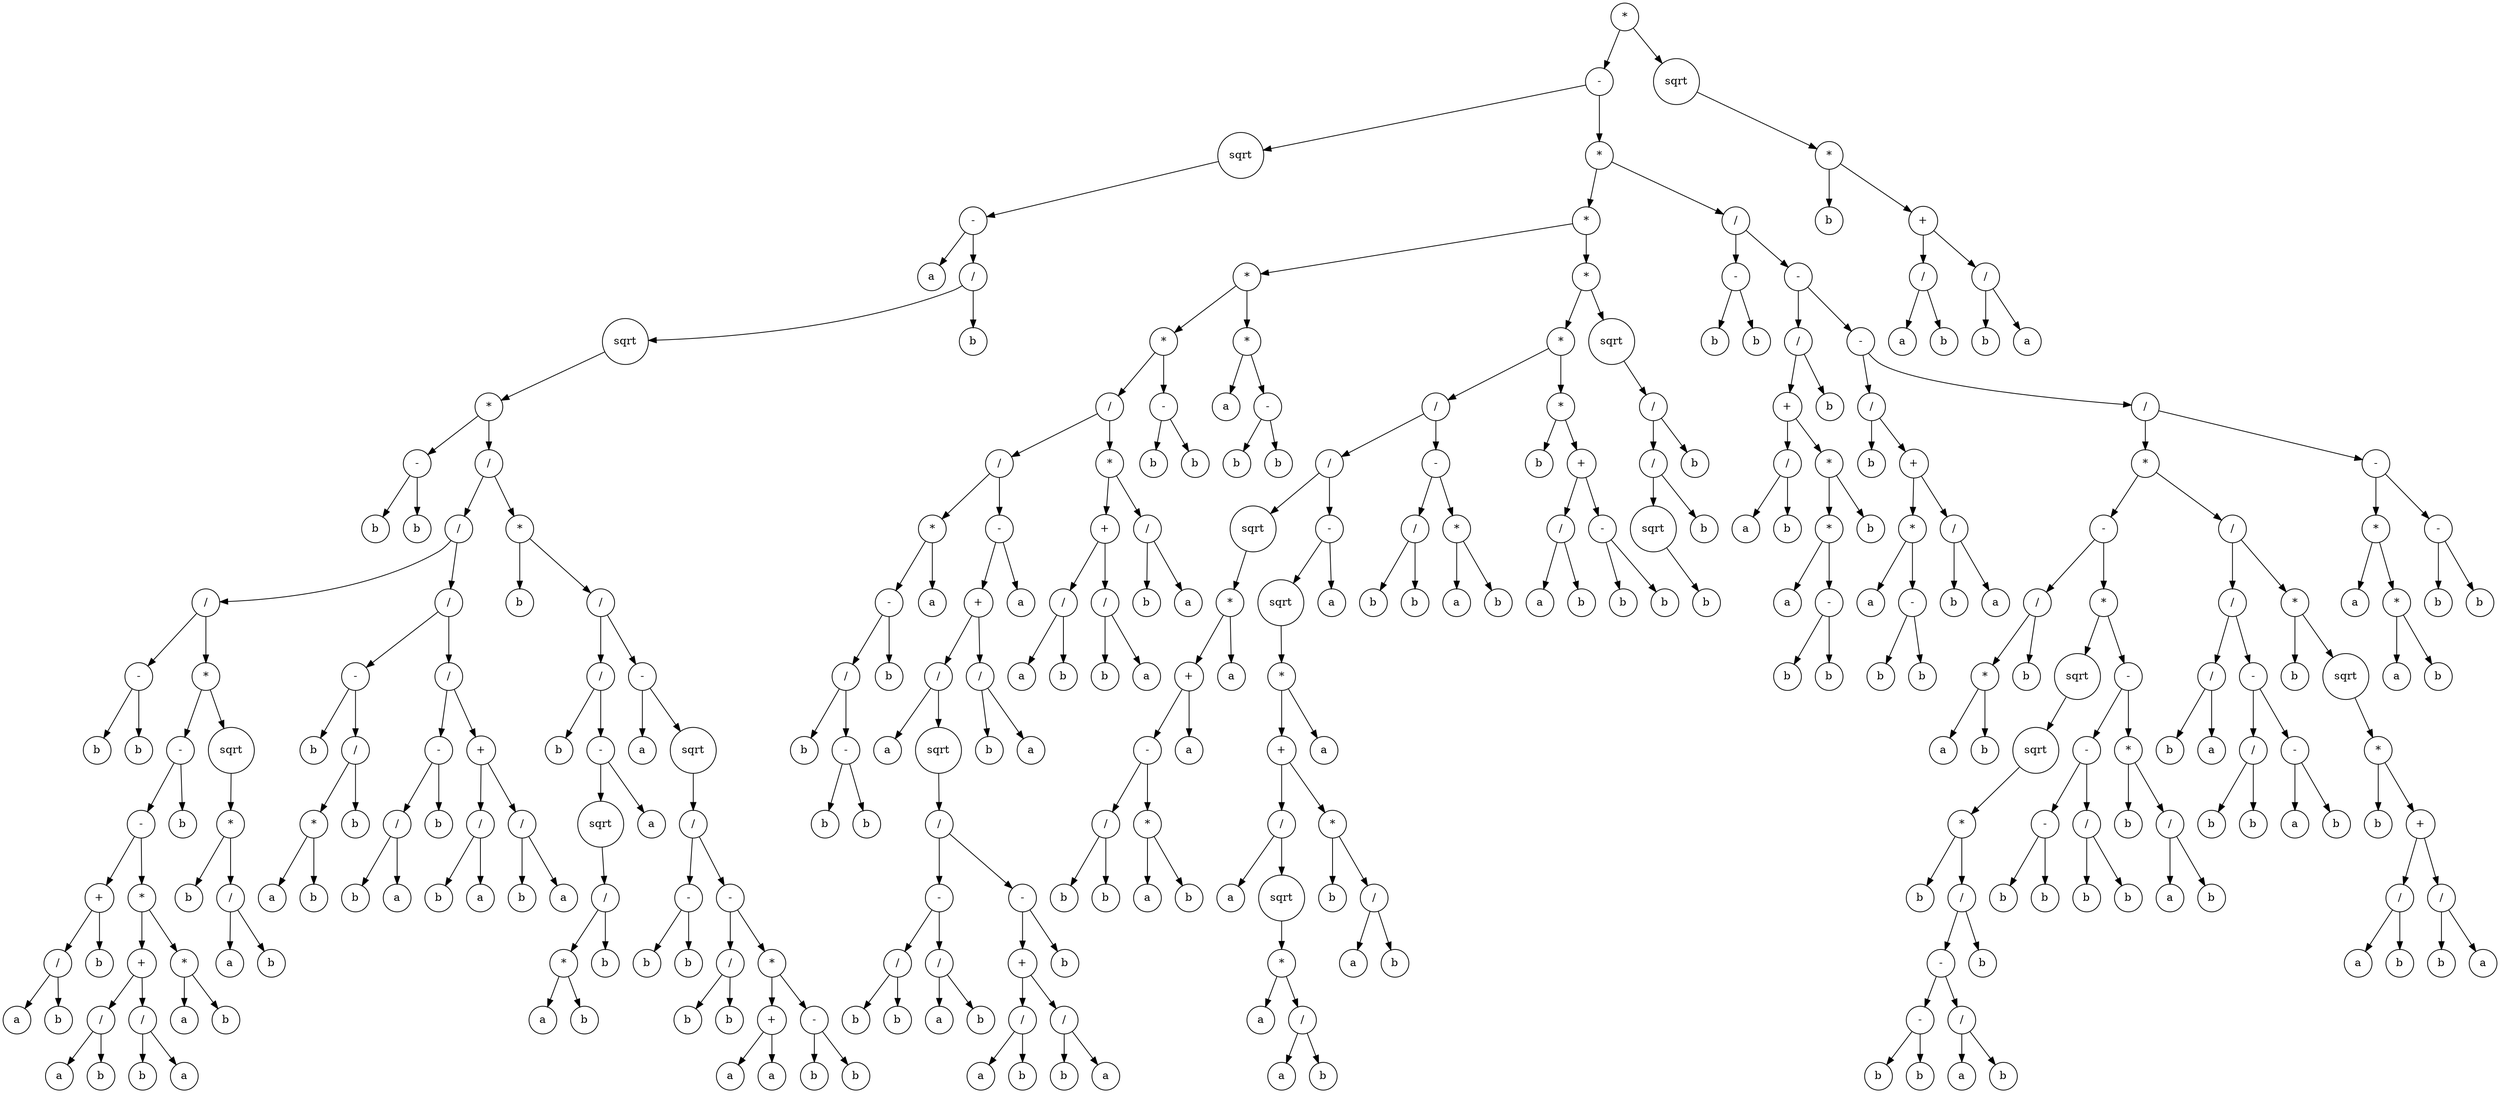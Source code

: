 digraph g {
graph [ordering=out];
node [shape=circle];
n[label = "*"];
n0[label = "-"];
n00[label = "sqrt"];
n000[label = "-"];
n0000[label = "a"];
n000 -> n0000;
n0001[label = "/"];
n00010[label = "sqrt"];
n000100[label = "*"];
n0001000[label = "-"];
n00010000[label = "b"];
n0001000 -> n00010000;
n00010001[label = "b"];
n0001000 -> n00010001;
n000100 -> n0001000;
n0001001[label = "/"];
n00010010[label = "/"];
n000100100[label = "/"];
n0001001000[label = "-"];
n00010010000[label = "b"];
n0001001000 -> n00010010000;
n00010010001[label = "b"];
n0001001000 -> n00010010001;
n000100100 -> n0001001000;
n0001001001[label = "*"];
n00010010010[label = "-"];
n000100100100[label = "-"];
n0001001001000[label = "+"];
n00010010010000[label = "/"];
n000100100100000[label = "a"];
n00010010010000 -> n000100100100000;
n000100100100001[label = "b"];
n00010010010000 -> n000100100100001;
n0001001001000 -> n00010010010000;
n00010010010001[label = "b"];
n0001001001000 -> n00010010010001;
n000100100100 -> n0001001001000;
n0001001001001[label = "*"];
n00010010010010[label = "+"];
n000100100100100[label = "/"];
n0001001001001000[label = "a"];
n000100100100100 -> n0001001001001000;
n0001001001001001[label = "b"];
n000100100100100 -> n0001001001001001;
n00010010010010 -> n000100100100100;
n000100100100101[label = "/"];
n0001001001001010[label = "b"];
n000100100100101 -> n0001001001001010;
n0001001001001011[label = "a"];
n000100100100101 -> n0001001001001011;
n00010010010010 -> n000100100100101;
n0001001001001 -> n00010010010010;
n00010010010011[label = "*"];
n000100100100110[label = "a"];
n00010010010011 -> n000100100100110;
n000100100100111[label = "b"];
n00010010010011 -> n000100100100111;
n0001001001001 -> n00010010010011;
n000100100100 -> n0001001001001;
n00010010010 -> n000100100100;
n000100100101[label = "b"];
n00010010010 -> n000100100101;
n0001001001 -> n00010010010;
n00010010011[label = "sqrt"];
n000100100110[label = "*"];
n0001001001100[label = "b"];
n000100100110 -> n0001001001100;
n0001001001101[label = "/"];
n00010010011010[label = "a"];
n0001001001101 -> n00010010011010;
n00010010011011[label = "b"];
n0001001001101 -> n00010010011011;
n000100100110 -> n0001001001101;
n00010010011 -> n000100100110;
n0001001001 -> n00010010011;
n000100100 -> n0001001001;
n00010010 -> n000100100;
n000100101[label = "/"];
n0001001010[label = "-"];
n00010010100[label = "b"];
n0001001010 -> n00010010100;
n00010010101[label = "/"];
n000100101010[label = "*"];
n0001001010100[label = "a"];
n000100101010 -> n0001001010100;
n0001001010101[label = "b"];
n000100101010 -> n0001001010101;
n00010010101 -> n000100101010;
n000100101011[label = "b"];
n00010010101 -> n000100101011;
n0001001010 -> n00010010101;
n000100101 -> n0001001010;
n0001001011[label = "/"];
n00010010110[label = "-"];
n000100101100[label = "/"];
n0001001011000[label = "b"];
n000100101100 -> n0001001011000;
n0001001011001[label = "a"];
n000100101100 -> n0001001011001;
n00010010110 -> n000100101100;
n000100101101[label = "b"];
n00010010110 -> n000100101101;
n0001001011 -> n00010010110;
n00010010111[label = "+"];
n000100101110[label = "/"];
n0001001011100[label = "b"];
n000100101110 -> n0001001011100;
n0001001011101[label = "a"];
n000100101110 -> n0001001011101;
n00010010111 -> n000100101110;
n000100101111[label = "/"];
n0001001011110[label = "b"];
n000100101111 -> n0001001011110;
n0001001011111[label = "a"];
n000100101111 -> n0001001011111;
n00010010111 -> n000100101111;
n0001001011 -> n00010010111;
n000100101 -> n0001001011;
n00010010 -> n000100101;
n0001001 -> n00010010;
n00010011[label = "*"];
n000100110[label = "b"];
n00010011 -> n000100110;
n000100111[label = "/"];
n0001001110[label = "/"];
n00010011100[label = "b"];
n0001001110 -> n00010011100;
n00010011101[label = "-"];
n000100111010[label = "sqrt"];
n0001001110100[label = "/"];
n00010011101000[label = "*"];
n000100111010000[label = "a"];
n00010011101000 -> n000100111010000;
n000100111010001[label = "b"];
n00010011101000 -> n000100111010001;
n0001001110100 -> n00010011101000;
n00010011101001[label = "b"];
n0001001110100 -> n00010011101001;
n000100111010 -> n0001001110100;
n00010011101 -> n000100111010;
n000100111011[label = "a"];
n00010011101 -> n000100111011;
n0001001110 -> n00010011101;
n000100111 -> n0001001110;
n0001001111[label = "-"];
n00010011110[label = "a"];
n0001001111 -> n00010011110;
n00010011111[label = "sqrt"];
n000100111110[label = "/"];
n0001001111100[label = "-"];
n00010011111000[label = "b"];
n0001001111100 -> n00010011111000;
n00010011111001[label = "b"];
n0001001111100 -> n00010011111001;
n000100111110 -> n0001001111100;
n0001001111101[label = "-"];
n00010011111010[label = "/"];
n000100111110100[label = "b"];
n00010011111010 -> n000100111110100;
n000100111110101[label = "b"];
n00010011111010 -> n000100111110101;
n0001001111101 -> n00010011111010;
n00010011111011[label = "*"];
n000100111110110[label = "+"];
n0001001111101100[label = "a"];
n000100111110110 -> n0001001111101100;
n0001001111101101[label = "a"];
n000100111110110 -> n0001001111101101;
n00010011111011 -> n000100111110110;
n000100111110111[label = "-"];
n0001001111101110[label = "b"];
n000100111110111 -> n0001001111101110;
n0001001111101111[label = "b"];
n000100111110111 -> n0001001111101111;
n00010011111011 -> n000100111110111;
n0001001111101 -> n00010011111011;
n000100111110 -> n0001001111101;
n00010011111 -> n000100111110;
n0001001111 -> n00010011111;
n000100111 -> n0001001111;
n00010011 -> n000100111;
n0001001 -> n00010011;
n000100 -> n0001001;
n00010 -> n000100;
n0001 -> n00010;
n00011[label = "b"];
n0001 -> n00011;
n000 -> n0001;
n00 -> n000;
n0 -> n00;
n01[label = "*"];
n010[label = "*"];
n0100[label = "*"];
n01000[label = "*"];
n010000[label = "/"];
n0100000[label = "/"];
n01000000[label = "*"];
n010000000[label = "-"];
n0100000000[label = "/"];
n01000000000[label = "b"];
n0100000000 -> n01000000000;
n01000000001[label = "-"];
n010000000010[label = "b"];
n01000000001 -> n010000000010;
n010000000011[label = "b"];
n01000000001 -> n010000000011;
n0100000000 -> n01000000001;
n010000000 -> n0100000000;
n0100000001[label = "b"];
n010000000 -> n0100000001;
n01000000 -> n010000000;
n010000001[label = "a"];
n01000000 -> n010000001;
n0100000 -> n01000000;
n01000001[label = "-"];
n010000010[label = "+"];
n0100000100[label = "/"];
n01000001000[label = "a"];
n0100000100 -> n01000001000;
n01000001001[label = "sqrt"];
n010000010010[label = "/"];
n0100000100100[label = "-"];
n01000001001000[label = "/"];
n010000010010000[label = "b"];
n01000001001000 -> n010000010010000;
n010000010010001[label = "b"];
n01000001001000 -> n010000010010001;
n0100000100100 -> n01000001001000;
n01000001001001[label = "/"];
n010000010010010[label = "a"];
n01000001001001 -> n010000010010010;
n010000010010011[label = "b"];
n01000001001001 -> n010000010010011;
n0100000100100 -> n01000001001001;
n010000010010 -> n0100000100100;
n0100000100101[label = "-"];
n01000001001010[label = "+"];
n010000010010100[label = "/"];
n0100000100101000[label = "a"];
n010000010010100 -> n0100000100101000;
n0100000100101001[label = "b"];
n010000010010100 -> n0100000100101001;
n01000001001010 -> n010000010010100;
n010000010010101[label = "/"];
n0100000100101010[label = "b"];
n010000010010101 -> n0100000100101010;
n0100000100101011[label = "a"];
n010000010010101 -> n0100000100101011;
n01000001001010 -> n010000010010101;
n0100000100101 -> n01000001001010;
n01000001001011[label = "b"];
n0100000100101 -> n01000001001011;
n010000010010 -> n0100000100101;
n01000001001 -> n010000010010;
n0100000100 -> n01000001001;
n010000010 -> n0100000100;
n0100000101[label = "/"];
n01000001010[label = "b"];
n0100000101 -> n01000001010;
n01000001011[label = "a"];
n0100000101 -> n01000001011;
n010000010 -> n0100000101;
n01000001 -> n010000010;
n010000011[label = "a"];
n01000001 -> n010000011;
n0100000 -> n01000001;
n010000 -> n0100000;
n0100001[label = "*"];
n01000010[label = "+"];
n010000100[label = "/"];
n0100001000[label = "a"];
n010000100 -> n0100001000;
n0100001001[label = "b"];
n010000100 -> n0100001001;
n01000010 -> n010000100;
n010000101[label = "/"];
n0100001010[label = "b"];
n010000101 -> n0100001010;
n0100001011[label = "a"];
n010000101 -> n0100001011;
n01000010 -> n010000101;
n0100001 -> n01000010;
n01000011[label = "/"];
n010000110[label = "b"];
n01000011 -> n010000110;
n010000111[label = "a"];
n01000011 -> n010000111;
n0100001 -> n01000011;
n010000 -> n0100001;
n01000 -> n010000;
n010001[label = "-"];
n0100010[label = "b"];
n010001 -> n0100010;
n0100011[label = "b"];
n010001 -> n0100011;
n01000 -> n010001;
n0100 -> n01000;
n01001[label = "*"];
n010010[label = "a"];
n01001 -> n010010;
n010011[label = "-"];
n0100110[label = "b"];
n010011 -> n0100110;
n0100111[label = "b"];
n010011 -> n0100111;
n01001 -> n010011;
n0100 -> n01001;
n010 -> n0100;
n0101[label = "*"];
n01010[label = "*"];
n010100[label = "/"];
n0101000[label = "/"];
n01010000[label = "sqrt"];
n010100000[label = "*"];
n0101000000[label = "+"];
n01010000000[label = "-"];
n010100000000[label = "/"];
n0101000000000[label = "b"];
n010100000000 -> n0101000000000;
n0101000000001[label = "b"];
n010100000000 -> n0101000000001;
n01010000000 -> n010100000000;
n010100000001[label = "*"];
n0101000000010[label = "a"];
n010100000001 -> n0101000000010;
n0101000000011[label = "b"];
n010100000001 -> n0101000000011;
n01010000000 -> n010100000001;
n0101000000 -> n01010000000;
n01010000001[label = "a"];
n0101000000 -> n01010000001;
n010100000 -> n0101000000;
n0101000001[label = "a"];
n010100000 -> n0101000001;
n01010000 -> n010100000;
n0101000 -> n01010000;
n01010001[label = "-"];
n010100010[label = "sqrt"];
n0101000100[label = "*"];
n01010001000[label = "+"];
n010100010000[label = "/"];
n0101000100000[label = "a"];
n010100010000 -> n0101000100000;
n0101000100001[label = "sqrt"];
n01010001000010[label = "*"];
n010100010000100[label = "a"];
n01010001000010 -> n010100010000100;
n010100010000101[label = "/"];
n0101000100001010[label = "a"];
n010100010000101 -> n0101000100001010;
n0101000100001011[label = "b"];
n010100010000101 -> n0101000100001011;
n01010001000010 -> n010100010000101;
n0101000100001 -> n01010001000010;
n010100010000 -> n0101000100001;
n01010001000 -> n010100010000;
n010100010001[label = "*"];
n0101000100010[label = "b"];
n010100010001 -> n0101000100010;
n0101000100011[label = "/"];
n01010001000110[label = "a"];
n0101000100011 -> n01010001000110;
n01010001000111[label = "b"];
n0101000100011 -> n01010001000111;
n010100010001 -> n0101000100011;
n01010001000 -> n010100010001;
n0101000100 -> n01010001000;
n01010001001[label = "a"];
n0101000100 -> n01010001001;
n010100010 -> n0101000100;
n01010001 -> n010100010;
n010100011[label = "a"];
n01010001 -> n010100011;
n0101000 -> n01010001;
n010100 -> n0101000;
n0101001[label = "-"];
n01010010[label = "/"];
n010100100[label = "b"];
n01010010 -> n010100100;
n010100101[label = "b"];
n01010010 -> n010100101;
n0101001 -> n01010010;
n01010011[label = "*"];
n010100110[label = "a"];
n01010011 -> n010100110;
n010100111[label = "b"];
n01010011 -> n010100111;
n0101001 -> n01010011;
n010100 -> n0101001;
n01010 -> n010100;
n010101[label = "*"];
n0101010[label = "b"];
n010101 -> n0101010;
n0101011[label = "+"];
n01010110[label = "/"];
n010101100[label = "a"];
n01010110 -> n010101100;
n010101101[label = "b"];
n01010110 -> n010101101;
n0101011 -> n01010110;
n01010111[label = "-"];
n010101110[label = "b"];
n01010111 -> n010101110;
n010101111[label = "b"];
n01010111 -> n010101111;
n0101011 -> n01010111;
n010101 -> n0101011;
n01010 -> n010101;
n0101 -> n01010;
n01011[label = "sqrt"];
n010110[label = "/"];
n0101100[label = "/"];
n01011000[label = "sqrt"];
n010110000[label = "b"];
n01011000 -> n010110000;
n0101100 -> n01011000;
n01011001[label = "b"];
n0101100 -> n01011001;
n010110 -> n0101100;
n0101101[label = "b"];
n010110 -> n0101101;
n01011 -> n010110;
n0101 -> n01011;
n010 -> n0101;
n01 -> n010;
n011[label = "/"];
n0110[label = "-"];
n01100[label = "b"];
n0110 -> n01100;
n01101[label = "b"];
n0110 -> n01101;
n011 -> n0110;
n0111[label = "-"];
n01110[label = "/"];
n011100[label = "+"];
n0111000[label = "/"];
n01110000[label = "a"];
n0111000 -> n01110000;
n01110001[label = "b"];
n0111000 -> n01110001;
n011100 -> n0111000;
n0111001[label = "*"];
n01110010[label = "*"];
n011100100[label = "a"];
n01110010 -> n011100100;
n011100101[label = "-"];
n0111001010[label = "b"];
n011100101 -> n0111001010;
n0111001011[label = "b"];
n011100101 -> n0111001011;
n01110010 -> n011100101;
n0111001 -> n01110010;
n01110011[label = "b"];
n0111001 -> n01110011;
n011100 -> n0111001;
n01110 -> n011100;
n011101[label = "b"];
n01110 -> n011101;
n0111 -> n01110;
n01111[label = "-"];
n011110[label = "/"];
n0111100[label = "b"];
n011110 -> n0111100;
n0111101[label = "+"];
n01111010[label = "*"];
n011110100[label = "a"];
n01111010 -> n011110100;
n011110101[label = "-"];
n0111101010[label = "b"];
n011110101 -> n0111101010;
n0111101011[label = "b"];
n011110101 -> n0111101011;
n01111010 -> n011110101;
n0111101 -> n01111010;
n01111011[label = "/"];
n011110110[label = "b"];
n01111011 -> n011110110;
n011110111[label = "a"];
n01111011 -> n011110111;
n0111101 -> n01111011;
n011110 -> n0111101;
n01111 -> n011110;
n011111[label = "/"];
n0111110[label = "*"];
n01111100[label = "-"];
n011111000[label = "/"];
n0111110000[label = "*"];
n01111100000[label = "a"];
n0111110000 -> n01111100000;
n01111100001[label = "b"];
n0111110000 -> n01111100001;
n011111000 -> n0111110000;
n0111110001[label = "b"];
n011111000 -> n0111110001;
n01111100 -> n011111000;
n011111001[label = "*"];
n0111110010[label = "sqrt"];
n01111100100[label = "sqrt"];
n011111001000[label = "*"];
n0111110010000[label = "b"];
n011111001000 -> n0111110010000;
n0111110010001[label = "/"];
n01111100100010[label = "-"];
n011111001000100[label = "-"];
n0111110010001000[label = "b"];
n011111001000100 -> n0111110010001000;
n0111110010001001[label = "b"];
n011111001000100 -> n0111110010001001;
n01111100100010 -> n011111001000100;
n011111001000101[label = "/"];
n0111110010001010[label = "a"];
n011111001000101 -> n0111110010001010;
n0111110010001011[label = "b"];
n011111001000101 -> n0111110010001011;
n01111100100010 -> n011111001000101;
n0111110010001 -> n01111100100010;
n01111100100011[label = "b"];
n0111110010001 -> n01111100100011;
n011111001000 -> n0111110010001;
n01111100100 -> n011111001000;
n0111110010 -> n01111100100;
n011111001 -> n0111110010;
n0111110011[label = "-"];
n01111100110[label = "-"];
n011111001100[label = "-"];
n0111110011000[label = "b"];
n011111001100 -> n0111110011000;
n0111110011001[label = "b"];
n011111001100 -> n0111110011001;
n01111100110 -> n011111001100;
n011111001101[label = "/"];
n0111110011010[label = "b"];
n011111001101 -> n0111110011010;
n0111110011011[label = "b"];
n011111001101 -> n0111110011011;
n01111100110 -> n011111001101;
n0111110011 -> n01111100110;
n01111100111[label = "*"];
n011111001110[label = "b"];
n01111100111 -> n011111001110;
n011111001111[label = "/"];
n0111110011110[label = "a"];
n011111001111 -> n0111110011110;
n0111110011111[label = "b"];
n011111001111 -> n0111110011111;
n01111100111 -> n011111001111;
n0111110011 -> n01111100111;
n011111001 -> n0111110011;
n01111100 -> n011111001;
n0111110 -> n01111100;
n01111101[label = "/"];
n011111010[label = "/"];
n0111110100[label = "/"];
n01111101000[label = "b"];
n0111110100 -> n01111101000;
n01111101001[label = "a"];
n0111110100 -> n01111101001;
n011111010 -> n0111110100;
n0111110101[label = "-"];
n01111101010[label = "/"];
n011111010100[label = "b"];
n01111101010 -> n011111010100;
n011111010101[label = "b"];
n01111101010 -> n011111010101;
n0111110101 -> n01111101010;
n01111101011[label = "-"];
n011111010110[label = "a"];
n01111101011 -> n011111010110;
n011111010111[label = "b"];
n01111101011 -> n011111010111;
n0111110101 -> n01111101011;
n011111010 -> n0111110101;
n01111101 -> n011111010;
n011111011[label = "*"];
n0111110110[label = "b"];
n011111011 -> n0111110110;
n0111110111[label = "sqrt"];
n01111101110[label = "*"];
n011111011100[label = "b"];
n01111101110 -> n011111011100;
n011111011101[label = "+"];
n0111110111010[label = "/"];
n01111101110100[label = "a"];
n0111110111010 -> n01111101110100;
n01111101110101[label = "b"];
n0111110111010 -> n01111101110101;
n011111011101 -> n0111110111010;
n0111110111011[label = "/"];
n01111101110110[label = "b"];
n0111110111011 -> n01111101110110;
n01111101110111[label = "a"];
n0111110111011 -> n01111101110111;
n011111011101 -> n0111110111011;
n01111101110 -> n011111011101;
n0111110111 -> n01111101110;
n011111011 -> n0111110111;
n01111101 -> n011111011;
n0111110 -> n01111101;
n011111 -> n0111110;
n0111111[label = "-"];
n01111110[label = "*"];
n011111100[label = "a"];
n01111110 -> n011111100;
n011111101[label = "*"];
n0111111010[label = "a"];
n011111101 -> n0111111010;
n0111111011[label = "b"];
n011111101 -> n0111111011;
n01111110 -> n011111101;
n0111111 -> n01111110;
n01111111[label = "-"];
n011111110[label = "b"];
n01111111 -> n011111110;
n011111111[label = "b"];
n01111111 -> n011111111;
n0111111 -> n01111111;
n011111 -> n0111111;
n01111 -> n011111;
n0111 -> n01111;
n011 -> n0111;
n01 -> n011;
n0 -> n01;
n -> n0;
n1[label = "sqrt"];
n10[label = "*"];
n100[label = "b"];
n10 -> n100;
n101[label = "+"];
n1010[label = "/"];
n10100[label = "a"];
n1010 -> n10100;
n10101[label = "b"];
n1010 -> n10101;
n101 -> n1010;
n1011[label = "/"];
n10110[label = "b"];
n1011 -> n10110;
n10111[label = "a"];
n1011 -> n10111;
n101 -> n1011;
n10 -> n101;
n1 -> n10;
n -> n1;
}
